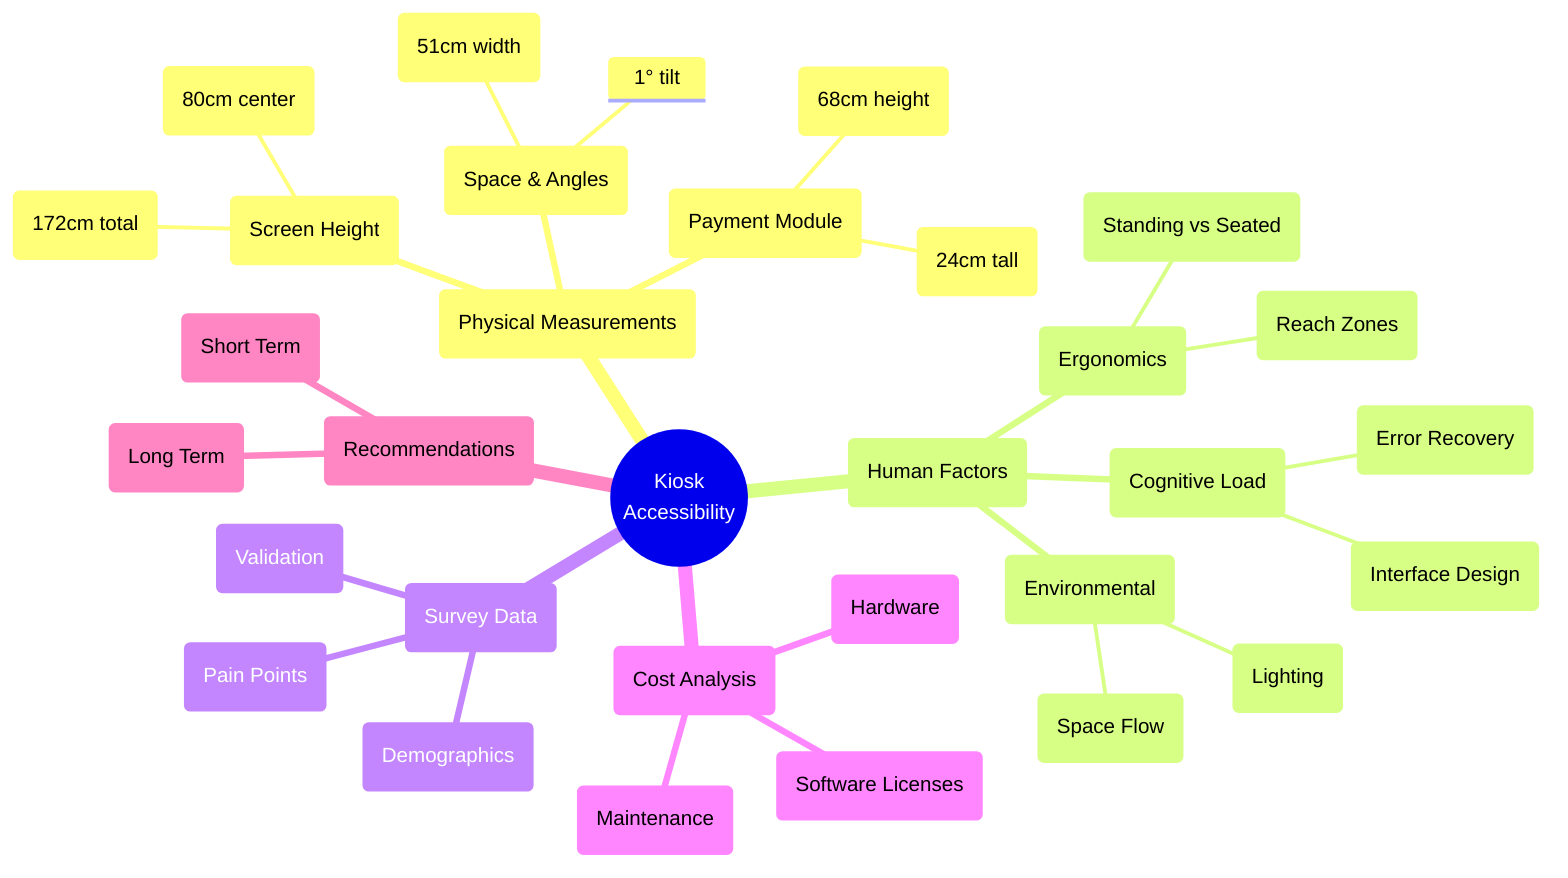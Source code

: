 mindmap
  root((Kiosk
    Accessibility))
    (Physical Measurements)
      (Screen Height)
        (172cm total)
        (80cm center)
      (Payment Module)
        (68cm height)
        (24cm tall)
      (Space & Angles)
        (-1° tilt)
        (51cm width)
    (Human Factors)
      (Ergonomics)
        (Standing vs Seated)
        (Reach Zones)
      (Cognitive Load)
        (Interface Design)
        (Error Recovery)
      (Environmental)
        (Lighting)
        (Space Flow)
    (Survey Data)
      (Demographics)
      (Pain Points)
      (Validation)
    (Cost Analysis)
      (Hardware)
      (Software Licenses)
      (Maintenance)
    (Recommendations)
      (Short Term)
      (Long Term)